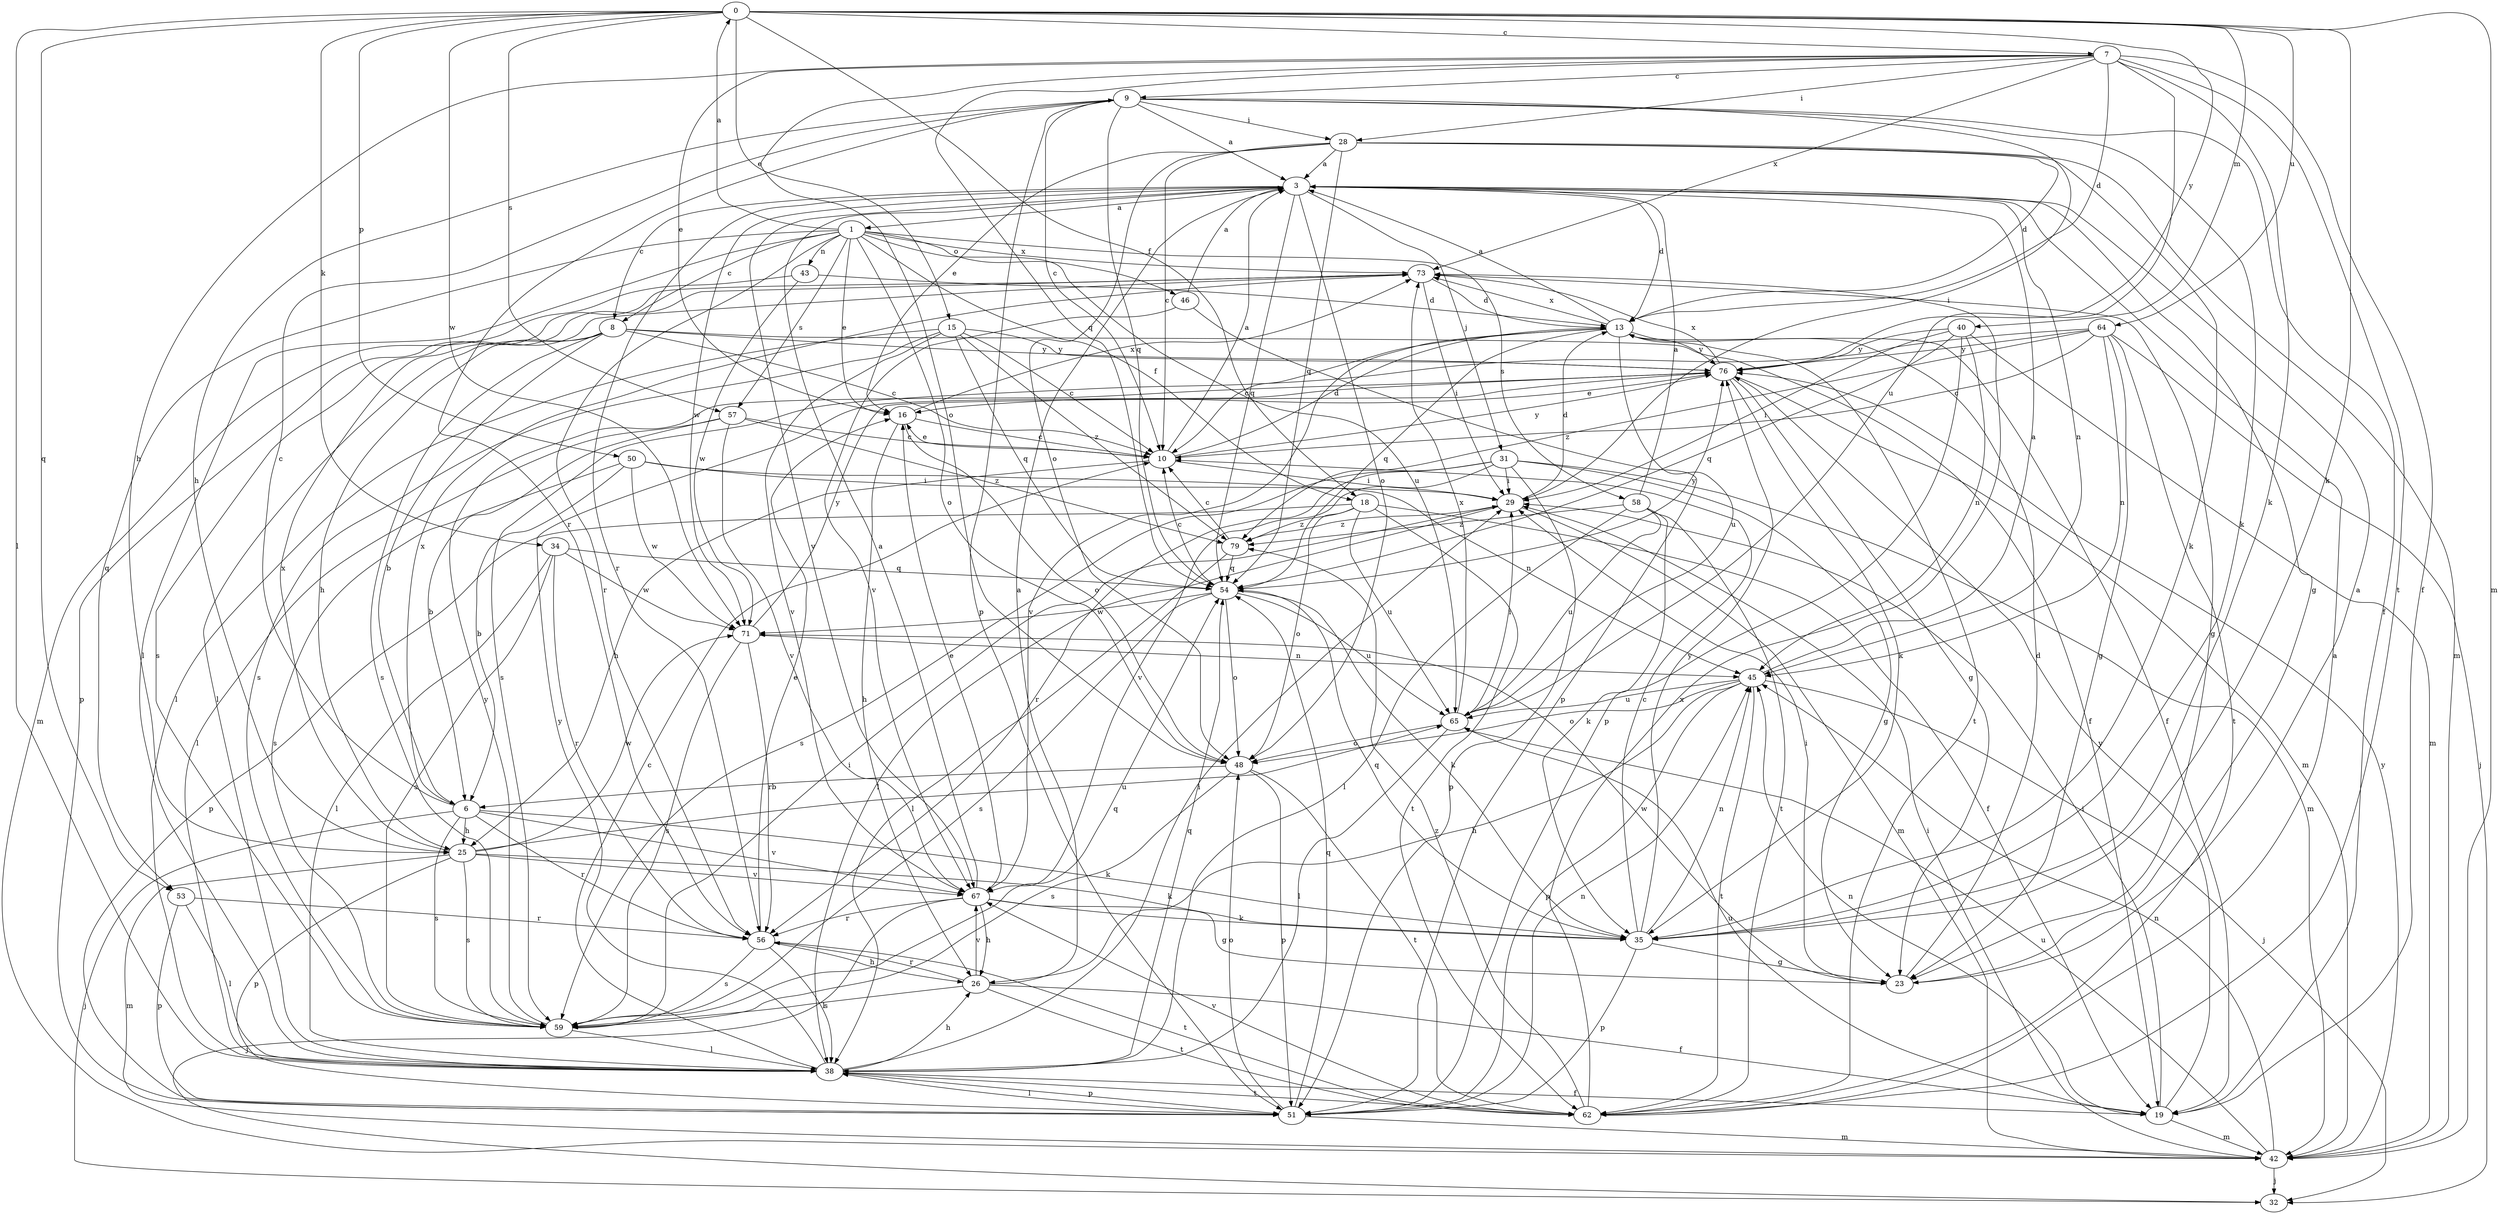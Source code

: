 strict digraph  {
0;
1;
3;
6;
7;
8;
9;
10;
13;
15;
16;
18;
19;
23;
25;
26;
28;
29;
31;
32;
34;
35;
38;
40;
42;
43;
45;
46;
48;
50;
51;
53;
54;
56;
57;
58;
59;
62;
64;
65;
67;
71;
73;
76;
79;
0 -> 7  [label=c];
0 -> 15  [label=e];
0 -> 18  [label=f];
0 -> 34  [label=k];
0 -> 35  [label=k];
0 -> 38  [label=l];
0 -> 40  [label=m];
0 -> 42  [label=m];
0 -> 50  [label=p];
0 -> 53  [label=q];
0 -> 57  [label=s];
0 -> 64  [label=u];
0 -> 71  [label=w];
0 -> 76  [label=y];
1 -> 0  [label=a];
1 -> 8  [label=c];
1 -> 16  [label=e];
1 -> 18  [label=f];
1 -> 38  [label=l];
1 -> 43  [label=n];
1 -> 46  [label=o];
1 -> 48  [label=o];
1 -> 53  [label=q];
1 -> 56  [label=r];
1 -> 57  [label=s];
1 -> 58  [label=s];
1 -> 65  [label=u];
1 -> 73  [label=x];
3 -> 1  [label=a];
3 -> 8  [label=c];
3 -> 13  [label=d];
3 -> 23  [label=g];
3 -> 31  [label=j];
3 -> 45  [label=n];
3 -> 48  [label=o];
3 -> 54  [label=q];
3 -> 56  [label=r];
3 -> 67  [label=v];
3 -> 71  [label=w];
6 -> 9  [label=c];
6 -> 25  [label=h];
6 -> 32  [label=j];
6 -> 35  [label=k];
6 -> 56  [label=r];
6 -> 59  [label=s];
6 -> 67  [label=v];
6 -> 73  [label=x];
7 -> 9  [label=c];
7 -> 13  [label=d];
7 -> 16  [label=e];
7 -> 19  [label=f];
7 -> 25  [label=h];
7 -> 28  [label=i];
7 -> 35  [label=k];
7 -> 48  [label=o];
7 -> 54  [label=q];
7 -> 62  [label=t];
7 -> 65  [label=u];
7 -> 73  [label=x];
8 -> 6  [label=b];
8 -> 10  [label=c];
8 -> 19  [label=f];
8 -> 25  [label=h];
8 -> 38  [label=l];
8 -> 59  [label=s];
8 -> 76  [label=y];
9 -> 3  [label=a];
9 -> 10  [label=c];
9 -> 19  [label=f];
9 -> 25  [label=h];
9 -> 28  [label=i];
9 -> 29  [label=i];
9 -> 35  [label=k];
9 -> 51  [label=p];
9 -> 54  [label=q];
9 -> 56  [label=r];
10 -> 3  [label=a];
10 -> 13  [label=d];
10 -> 16  [label=e];
10 -> 25  [label=h];
10 -> 29  [label=i];
10 -> 76  [label=y];
13 -> 3  [label=a];
13 -> 10  [label=c];
13 -> 19  [label=f];
13 -> 54  [label=q];
13 -> 62  [label=t];
13 -> 65  [label=u];
13 -> 67  [label=v];
13 -> 73  [label=x];
13 -> 76  [label=y];
15 -> 10  [label=c];
15 -> 38  [label=l];
15 -> 54  [label=q];
15 -> 59  [label=s];
15 -> 67  [label=v];
15 -> 76  [label=y];
15 -> 79  [label=z];
16 -> 10  [label=c];
16 -> 26  [label=h];
16 -> 48  [label=o];
16 -> 73  [label=x];
18 -> 19  [label=f];
18 -> 48  [label=o];
18 -> 51  [label=p];
18 -> 62  [label=t];
18 -> 65  [label=u];
18 -> 79  [label=z];
19 -> 29  [label=i];
19 -> 42  [label=m];
19 -> 45  [label=n];
19 -> 65  [label=u];
19 -> 76  [label=y];
23 -> 3  [label=a];
23 -> 13  [label=d];
23 -> 29  [label=i];
23 -> 71  [label=w];
25 -> 35  [label=k];
25 -> 42  [label=m];
25 -> 51  [label=p];
25 -> 59  [label=s];
25 -> 65  [label=u];
25 -> 67  [label=v];
25 -> 71  [label=w];
25 -> 73  [label=x];
26 -> 3  [label=a];
26 -> 19  [label=f];
26 -> 56  [label=r];
26 -> 59  [label=s];
26 -> 62  [label=t];
26 -> 67  [label=v];
28 -> 3  [label=a];
28 -> 10  [label=c];
28 -> 13  [label=d];
28 -> 16  [label=e];
28 -> 35  [label=k];
28 -> 42  [label=m];
28 -> 48  [label=o];
28 -> 54  [label=q];
29 -> 13  [label=d];
29 -> 38  [label=l];
29 -> 42  [label=m];
29 -> 79  [label=z];
31 -> 23  [label=g];
31 -> 29  [label=i];
31 -> 42  [label=m];
31 -> 51  [label=p];
31 -> 56  [label=r];
31 -> 59  [label=s];
31 -> 67  [label=v];
34 -> 38  [label=l];
34 -> 54  [label=q];
34 -> 56  [label=r];
34 -> 59  [label=s];
34 -> 71  [label=w];
35 -> 10  [label=c];
35 -> 23  [label=g];
35 -> 45  [label=n];
35 -> 51  [label=p];
35 -> 54  [label=q];
35 -> 76  [label=y];
38 -> 10  [label=c];
38 -> 19  [label=f];
38 -> 26  [label=h];
38 -> 29  [label=i];
38 -> 51  [label=p];
38 -> 54  [label=q];
38 -> 62  [label=t];
38 -> 76  [label=y];
40 -> 29  [label=i];
40 -> 42  [label=m];
40 -> 45  [label=n];
40 -> 51  [label=p];
40 -> 54  [label=q];
40 -> 76  [label=y];
42 -> 29  [label=i];
42 -> 32  [label=j];
42 -> 45  [label=n];
42 -> 65  [label=u];
42 -> 76  [label=y];
43 -> 13  [label=d];
43 -> 42  [label=m];
43 -> 71  [label=w];
45 -> 3  [label=a];
45 -> 26  [label=h];
45 -> 32  [label=j];
45 -> 48  [label=o];
45 -> 51  [label=p];
45 -> 62  [label=t];
45 -> 65  [label=u];
46 -> 3  [label=a];
46 -> 51  [label=p];
46 -> 67  [label=v];
48 -> 6  [label=b];
48 -> 51  [label=p];
48 -> 59  [label=s];
48 -> 62  [label=t];
50 -> 6  [label=b];
50 -> 29  [label=i];
50 -> 45  [label=n];
50 -> 59  [label=s];
50 -> 71  [label=w];
51 -> 38  [label=l];
51 -> 42  [label=m];
51 -> 45  [label=n];
51 -> 48  [label=o];
51 -> 54  [label=q];
53 -> 38  [label=l];
53 -> 51  [label=p];
53 -> 56  [label=r];
54 -> 10  [label=c];
54 -> 35  [label=k];
54 -> 48  [label=o];
54 -> 59  [label=s];
54 -> 65  [label=u];
54 -> 71  [label=w];
54 -> 76  [label=y];
56 -> 16  [label=e];
56 -> 26  [label=h];
56 -> 38  [label=l];
56 -> 59  [label=s];
56 -> 62  [label=t];
57 -> 6  [label=b];
57 -> 10  [label=c];
57 -> 38  [label=l];
57 -> 67  [label=v];
57 -> 79  [label=z];
58 -> 3  [label=a];
58 -> 35  [label=k];
58 -> 38  [label=l];
58 -> 62  [label=t];
58 -> 65  [label=u];
58 -> 79  [label=z];
59 -> 29  [label=i];
59 -> 38  [label=l];
59 -> 54  [label=q];
59 -> 76  [label=y];
62 -> 3  [label=a];
62 -> 67  [label=v];
62 -> 73  [label=x];
62 -> 79  [label=z];
64 -> 10  [label=c];
64 -> 23  [label=g];
64 -> 32  [label=j];
64 -> 45  [label=n];
64 -> 59  [label=s];
64 -> 62  [label=t];
64 -> 76  [label=y];
64 -> 79  [label=z];
65 -> 29  [label=i];
65 -> 38  [label=l];
65 -> 48  [label=o];
65 -> 73  [label=x];
67 -> 3  [label=a];
67 -> 16  [label=e];
67 -> 23  [label=g];
67 -> 26  [label=h];
67 -> 32  [label=j];
67 -> 35  [label=k];
67 -> 56  [label=r];
71 -> 45  [label=n];
71 -> 56  [label=r];
71 -> 59  [label=s];
71 -> 76  [label=y];
73 -> 13  [label=d];
73 -> 23  [label=g];
73 -> 29  [label=i];
73 -> 51  [label=p];
73 -> 59  [label=s];
76 -> 16  [label=e];
76 -> 23  [label=g];
76 -> 35  [label=k];
76 -> 42  [label=m];
76 -> 73  [label=x];
79 -> 10  [label=c];
79 -> 38  [label=l];
79 -> 54  [label=q];
}
